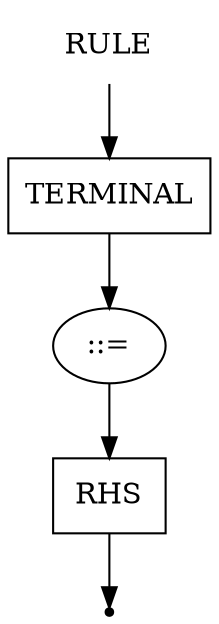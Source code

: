 digraph RULE {
    start [label=RULE shape=plaintext]
    A [label=TERMINAL shape=box]
    B [label="::=" shape=oval]
    C [label=RHS shape=box]
    end [label="" shape=point]
    start -> A
    A -> B
    B -> C
    C -> end
}
